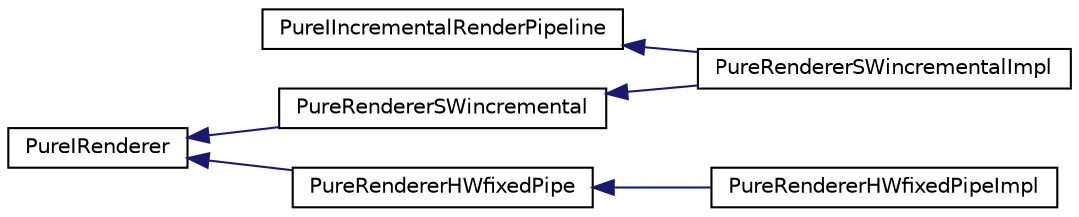 digraph "Graphical Class Hierarchy"
{
 // LATEX_PDF_SIZE
  edge [fontname="Helvetica",fontsize="10",labelfontname="Helvetica",labelfontsize="10"];
  node [fontname="Helvetica",fontsize="10",shape=record];
  rankdir="LR";
  Node0 [label="PureIIncrementalRenderPipeline",height=0.2,width=0.4,color="black", fillcolor="white", style="filled",URL="$class_pure_i_incremental_render_pipeline.html",tooltip="Incremental renderer pipeline interface."];
  Node0 -> Node1 [dir="back",color="midnightblue",fontsize="10",style="solid",fontname="Helvetica"];
  Node1 [label="PureRendererSWincrementalImpl",height=0.2,width=0.4,color="black", fillcolor="white", style="filled",URL="$class_pure_renderer_s_wincremental_impl.html",tooltip=" "];
  Node3 [label="PureIRenderer",height=0.2,width=0.4,color="black", fillcolor="white", style="filled",URL="$class_pure_i_renderer.html",tooltip="Renderer interface."];
  Node3 -> Node4 [dir="back",color="midnightblue",fontsize="10",style="solid",fontname="Helvetica"];
  Node4 [label="PureRendererHWfixedPipe",height=0.2,width=0.4,color="black", fillcolor="white", style="filled",URL="$class_pure_renderer_h_wfixed_pipe.html",tooltip="Incremental fixed-function hardware renderer path."];
  Node4 -> Node5 [dir="back",color="midnightblue",fontsize="10",style="solid",fontname="Helvetica"];
  Node5 [label="PureRendererHWfixedPipeImpl",height=0.2,width=0.4,color="black", fillcolor="white", style="filled",URL="$class_pure_renderer_h_wfixed_pipe_impl.html",tooltip=" "];
  Node3 -> Node2 [dir="back",color="midnightblue",fontsize="10",style="solid",fontname="Helvetica"];
  Node2 [label="PureRendererSWincremental",height=0.2,width=0.4,color="black", fillcolor="white", style="filled",URL="$class_pure_renderer_s_wincremental.html",tooltip="Incremental software renderer path."];
  Node2 -> Node1 [dir="back",color="midnightblue",fontsize="10",style="solid",fontname="Helvetica"];
}
